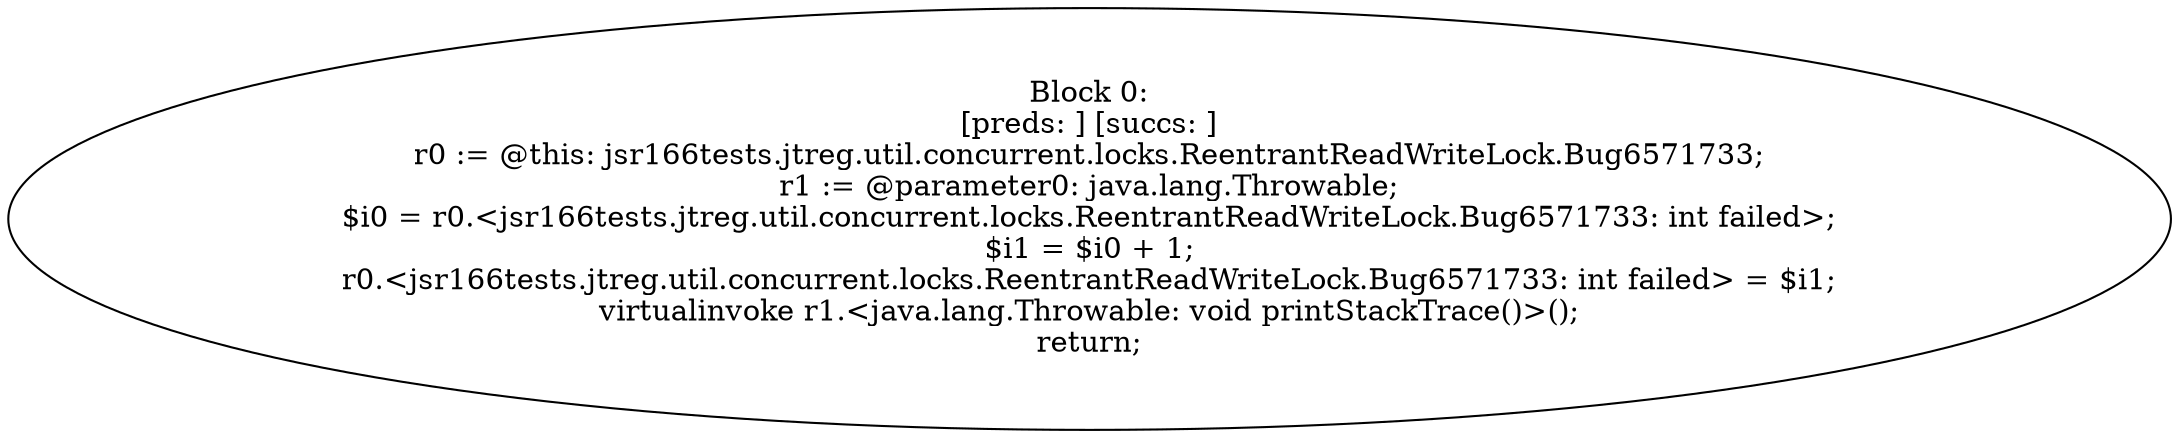 digraph "unitGraph" {
    "Block 0:
[preds: ] [succs: ]
r0 := @this: jsr166tests.jtreg.util.concurrent.locks.ReentrantReadWriteLock.Bug6571733;
r1 := @parameter0: java.lang.Throwable;
$i0 = r0.<jsr166tests.jtreg.util.concurrent.locks.ReentrantReadWriteLock.Bug6571733: int failed>;
$i1 = $i0 + 1;
r0.<jsr166tests.jtreg.util.concurrent.locks.ReentrantReadWriteLock.Bug6571733: int failed> = $i1;
virtualinvoke r1.<java.lang.Throwable: void printStackTrace()>();
return;
"
}
